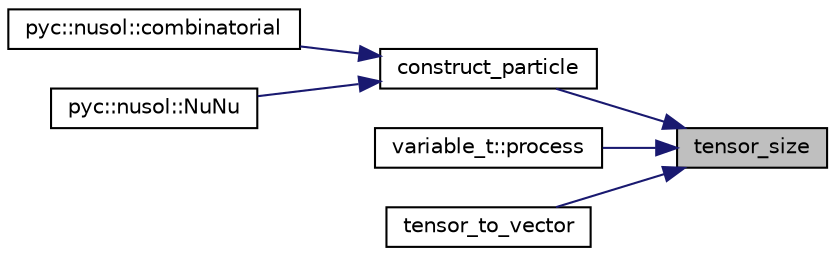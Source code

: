 digraph "tensor_size"
{
 // INTERACTIVE_SVG=YES
 // LATEX_PDF_SIZE
  edge [fontname="Helvetica",fontsize="10",labelfontname="Helvetica",labelfontsize="10"];
  node [fontname="Helvetica",fontsize="10",shape=record];
  rankdir="RL";
  Node1 [label="tensor_size",height=0.2,width=0.4,color="black", fillcolor="grey75", style="filled", fontcolor="black",tooltip=" "];
  Node1 -> Node2 [dir="back",color="midnightblue",fontsize="10",style="solid",fontname="Helvetica"];
  Node2 [label="construct_particle",height=0.2,width=0.4,color="black", fillcolor="white", style="filled",URL="$interface_8cxx.html#a59ebbc78ff144f4bc1c28db0770a21d4",tooltip=" "];
  Node2 -> Node3 [dir="back",color="midnightblue",fontsize="10",style="solid",fontname="Helvetica"];
  Node3 [label="pyc::nusol::combinatorial",height=0.2,width=0.4,color="black", fillcolor="white", style="filled",URL="$namespacepyc_1_1nusol.html#ae7700849ae562ae11fd360bf94fe154d",tooltip=" "];
  Node2 -> Node4 [dir="back",color="midnightblue",fontsize="10",style="solid",fontname="Helvetica"];
  Node4 [label="pyc::nusol::NuNu",height=0.2,width=0.4,color="black", fillcolor="white", style="filled",URL="$namespacepyc_1_1nusol.html#adb902ce7bc71e3a4cf26f2f1e88e856c",tooltip=" "];
  Node1 -> Node5 [dir="back",color="midnightblue",fontsize="10",style="solid",fontname="Helvetica"];
  Node5 [label="variable_t::process",height=0.2,width=0.4,color="black", fillcolor="white", style="filled",URL="$structvariable__t.html#abb328168f0e26f52e6d164f6e6aed831",tooltip=" "];
  Node1 -> Node6 [dir="back",color="midnightblue",fontsize="10",style="solid",fontname="Helvetica"];
  Node6 [label="tensor_to_vector",height=0.2,width=0.4,color="black", fillcolor="white", style="filled",URL="$vector__cast_8h.html#a87523748db69512f07becf42d97f274e",tooltip=" "];
}
